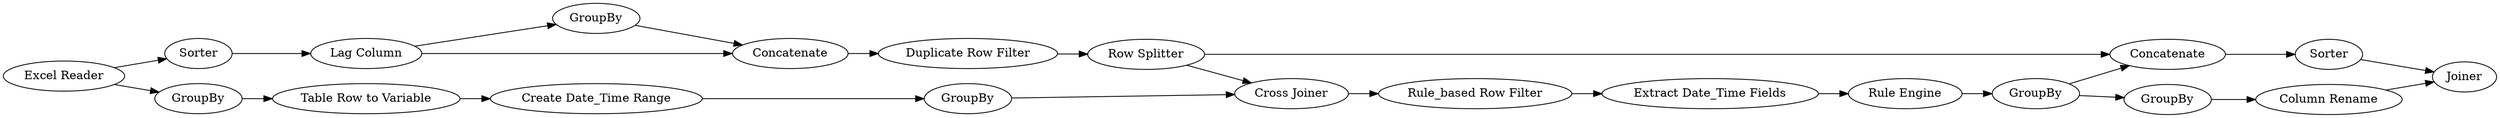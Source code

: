 digraph {
	7 -> 8
	12 -> 7
	1052 -> 1042
	8 -> 9
	18 -> 1034
	1041 -> 1043
	1050 -> 1051
	1038 -> 1041
	2 -> 12
	1039 -> 1038
	462 -> 1037
	1051 -> 1052
	1043 -> 1042
	1033 -> 1035
	1038 -> 1051
	1035 -> 462
	7 -> 9
	10 -> 1050
	2 -> 18
	1034 -> 1031
	1031 -> 1033
	9 -> 10
	1037 -> 1039
	1050 -> 1035
	1037 [label="Extract Date_Time Fields"]
	7 [label="Lag Column"]
	1034 [label="Table Row to Variable"]
	9 [label=Concatenate]
	18 [label=GroupBy]
	1038 [label=GroupBy]
	8 [label=GroupBy]
	1051 [label=Concatenate]
	1031 [label="Create Date_Time Range"]
	462 [label="Rule_based Row Filter"]
	1042 [label=Joiner]
	10 [label="Duplicate Row Filter"]
	12 [label=Sorter]
	1039 [label="Rule Engine"]
	1043 [label="Column Rename"]
	1033 [label=GroupBy]
	1041 [label=GroupBy]
	1050 [label="Row Splitter"]
	1035 [label="Cross Joiner"]
	1052 [label=Sorter]
	2 [label="Excel Reader"]
	rankdir=LR
}
